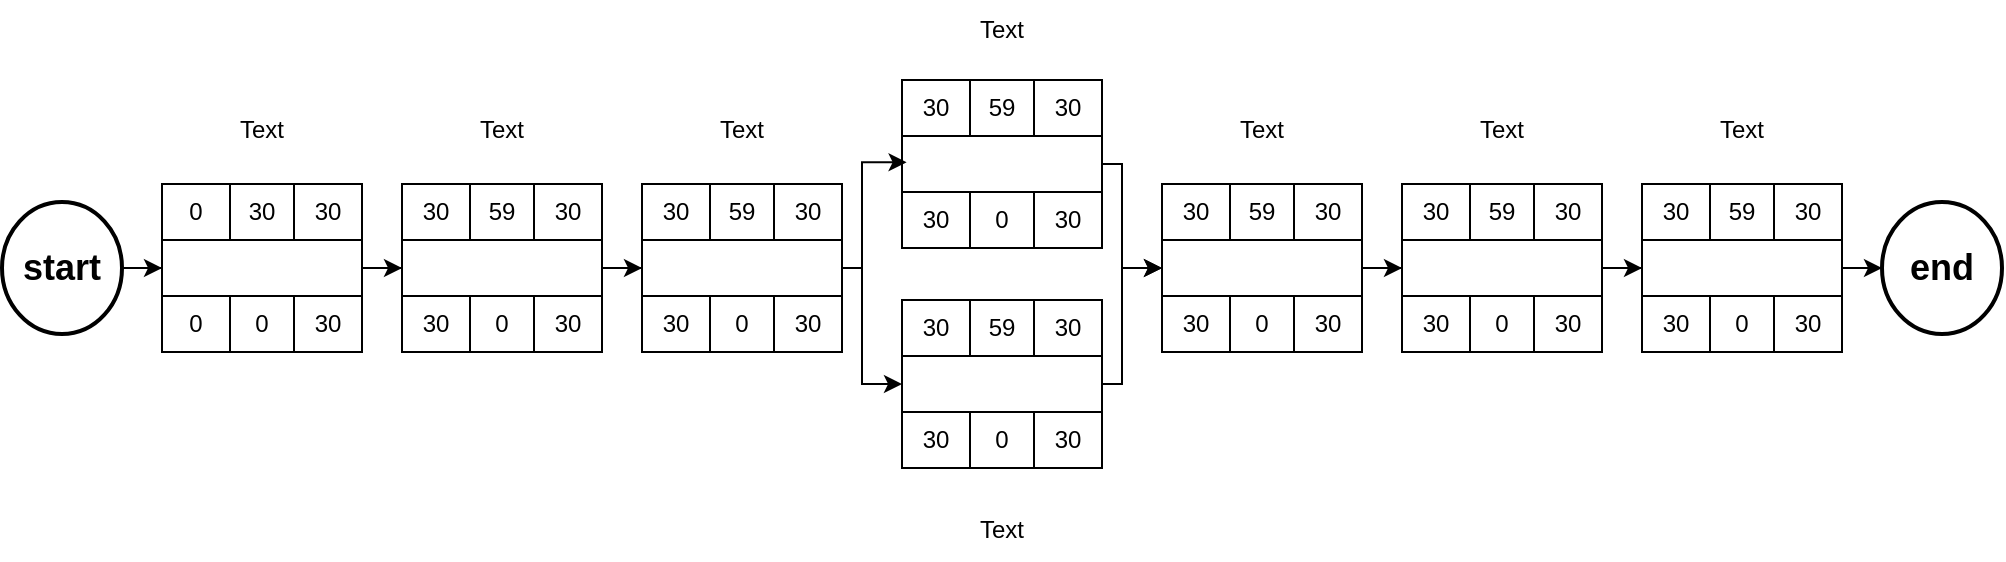 <mxfile version="22.1.16" type="device">
  <diagram name="Page-1" id="cAebXM3yVODnyZ0mliyC">
    <mxGraphModel dx="1036" dy="607" grid="1" gridSize="10" guides="1" tooltips="1" connect="1" arrows="1" fold="1" page="1" pageScale="1" pageWidth="1169" pageHeight="827" math="0" shadow="0">
      <root>
        <mxCell id="0" />
        <mxCell id="1" parent="0" />
        <mxCell id="jF_JIcA0f8UIupgreUS_-20" style="edgeStyle=orthogonalEdgeStyle;rounded=0;orthogonalLoop=1;jettySize=auto;html=1;entryX=0;entryY=0.5;entryDx=0;entryDy=0;" edge="1" parent="1" source="jF_JIcA0f8UIupgreUS_-6" target="jF_JIcA0f8UIupgreUS_-12">
          <mxGeometry relative="1" as="geometry" />
        </mxCell>
        <mxCell id="jF_JIcA0f8UIupgreUS_-6" value="&lt;h2&gt;start&lt;/h2&gt;" style="strokeWidth=2;html=1;shape=mxgraph.flowchart.start_2;whiteSpace=wrap;" vertex="1" parent="1">
          <mxGeometry x="40" y="381" width="60" height="66" as="geometry" />
        </mxCell>
        <mxCell id="jF_JIcA0f8UIupgreUS_-7" value="" style="shape=table;html=1;whiteSpace=wrap;startSize=0;container=1;collapsible=0;childLayout=tableLayout;columnLines=0;rowLines=0;fontSize=16;strokeColor=default;" vertex="1" parent="1">
          <mxGeometry x="120" y="372" width="100" height="84" as="geometry" />
        </mxCell>
        <mxCell id="jF_JIcA0f8UIupgreUS_-8" value="" style="shape=tableRow;horizontal=0;startSize=0;swimlaneHead=0;swimlaneBody=0;top=0;left=0;bottom=0;right=0;collapsible=0;dropTarget=0;fillColor=none;points=[[0,0.5],[1,0.5]];portConstraint=eastwest;fontSize=16;strokeColor=inherit;" vertex="1" parent="jF_JIcA0f8UIupgreUS_-7">
          <mxGeometry width="100" height="28" as="geometry" />
        </mxCell>
        <mxCell id="jF_JIcA0f8UIupgreUS_-9" value="0" style="shape=partialRectangle;html=1;whiteSpace=wrap;connectable=0;fillColor=none;top=1;left=1;bottom=1;right=1;overflow=hidden;fontSize=12;strokeColor=inherit;" vertex="1" parent="jF_JIcA0f8UIupgreUS_-8">
          <mxGeometry width="34" height="28" as="geometry">
            <mxRectangle width="34" height="28" as="alternateBounds" />
          </mxGeometry>
        </mxCell>
        <mxCell id="jF_JIcA0f8UIupgreUS_-10" value="30" style="shape=partialRectangle;html=1;whiteSpace=wrap;connectable=0;fillColor=none;top=1;left=1;bottom=1;right=1;overflow=hidden;fontSize=12;strokeColor=inherit;" vertex="1" parent="jF_JIcA0f8UIupgreUS_-8">
          <mxGeometry x="34" width="32" height="28" as="geometry">
            <mxRectangle width="32" height="28" as="alternateBounds" />
          </mxGeometry>
        </mxCell>
        <mxCell id="jF_JIcA0f8UIupgreUS_-11" value="30" style="shape=partialRectangle;html=1;whiteSpace=wrap;connectable=0;fillColor=none;top=1;left=1;bottom=1;right=1;overflow=hidden;fontSize=12;strokeColor=inherit;" vertex="1" parent="jF_JIcA0f8UIupgreUS_-8">
          <mxGeometry x="66" width="34" height="28" as="geometry">
            <mxRectangle width="34" height="28" as="alternateBounds" />
          </mxGeometry>
        </mxCell>
        <mxCell id="jF_JIcA0f8UIupgreUS_-12" value="" style="shape=tableRow;horizontal=0;startSize=0;swimlaneHead=0;swimlaneBody=0;top=0;left=0;bottom=0;right=0;collapsible=0;dropTarget=0;fillColor=none;points=[[0,0.5],[1,0.5]];portConstraint=eastwest;fontSize=16;strokeColor=inherit;" vertex="1" parent="jF_JIcA0f8UIupgreUS_-7">
          <mxGeometry y="28" width="100" height="28" as="geometry" />
        </mxCell>
        <mxCell id="jF_JIcA0f8UIupgreUS_-13" value="" style="shape=partialRectangle;html=1;whiteSpace=wrap;connectable=0;fillColor=none;top=1;left=0;bottom=1;right=0;overflow=hidden;fontSize=12;strokeColor=inherit;" vertex="1" parent="jF_JIcA0f8UIupgreUS_-12">
          <mxGeometry width="34" height="28" as="geometry">
            <mxRectangle width="34" height="28" as="alternateBounds" />
          </mxGeometry>
        </mxCell>
        <mxCell id="jF_JIcA0f8UIupgreUS_-14" value="" style="shape=partialRectangle;html=1;whiteSpace=wrap;connectable=0;fillColor=none;top=1;left=0;bottom=1;right=0;overflow=hidden;fontSize=12;strokeColor=inherit;" vertex="1" parent="jF_JIcA0f8UIupgreUS_-12">
          <mxGeometry x="34" width="32" height="28" as="geometry">
            <mxRectangle width="32" height="28" as="alternateBounds" />
          </mxGeometry>
        </mxCell>
        <mxCell id="jF_JIcA0f8UIupgreUS_-15" value="" style="shape=partialRectangle;html=1;whiteSpace=wrap;connectable=0;fillColor=none;top=1;left=0;bottom=1;right=0;overflow=hidden;fontSize=12;strokeColor=inherit;" vertex="1" parent="jF_JIcA0f8UIupgreUS_-12">
          <mxGeometry x="66" width="34" height="28" as="geometry">
            <mxRectangle width="34" height="28" as="alternateBounds" />
          </mxGeometry>
        </mxCell>
        <mxCell id="jF_JIcA0f8UIupgreUS_-16" value="" style="shape=tableRow;horizontal=0;startSize=0;swimlaneHead=0;swimlaneBody=0;top=0;left=0;bottom=0;right=0;collapsible=0;dropTarget=0;fillColor=none;points=[[0,0.5],[1,0.5]];portConstraint=eastwest;fontSize=16;strokeColor=inherit;" vertex="1" parent="jF_JIcA0f8UIupgreUS_-7">
          <mxGeometry y="56" width="100" height="28" as="geometry" />
        </mxCell>
        <mxCell id="jF_JIcA0f8UIupgreUS_-17" value="0" style="shape=partialRectangle;html=1;whiteSpace=wrap;connectable=0;fillColor=none;top=1;left=1;bottom=1;right=1;overflow=hidden;fontSize=12;strokeColor=inherit;" vertex="1" parent="jF_JIcA0f8UIupgreUS_-16">
          <mxGeometry width="34" height="28" as="geometry">
            <mxRectangle width="34" height="28" as="alternateBounds" />
          </mxGeometry>
        </mxCell>
        <mxCell id="jF_JIcA0f8UIupgreUS_-18" value="0" style="shape=partialRectangle;html=1;whiteSpace=wrap;connectable=0;fillColor=none;top=1;left=1;bottom=1;right=1;overflow=hidden;fontSize=12;strokeColor=inherit;" vertex="1" parent="jF_JIcA0f8UIupgreUS_-16">
          <mxGeometry x="34" width="32" height="28" as="geometry">
            <mxRectangle width="32" height="28" as="alternateBounds" />
          </mxGeometry>
        </mxCell>
        <mxCell id="jF_JIcA0f8UIupgreUS_-19" value="30" style="shape=partialRectangle;html=1;whiteSpace=wrap;connectable=0;fillColor=none;top=1;left=1;bottom=1;right=1;overflow=hidden;fontSize=12;strokeColor=inherit;" vertex="1" parent="jF_JIcA0f8UIupgreUS_-16">
          <mxGeometry x="66" width="34" height="28" as="geometry">
            <mxRectangle width="34" height="28" as="alternateBounds" />
          </mxGeometry>
        </mxCell>
        <mxCell id="jF_JIcA0f8UIupgreUS_-34" value="" style="shape=table;html=1;whiteSpace=wrap;startSize=0;container=1;collapsible=0;childLayout=tableLayout;columnLines=0;rowLines=0;fontSize=16;strokeColor=default;" vertex="1" parent="1">
          <mxGeometry x="240" y="372" width="100" height="84" as="geometry" />
        </mxCell>
        <mxCell id="jF_JIcA0f8UIupgreUS_-35" value="" style="shape=tableRow;horizontal=0;startSize=0;swimlaneHead=0;swimlaneBody=0;top=0;left=0;bottom=0;right=0;collapsible=0;dropTarget=0;fillColor=none;points=[[0,0.5],[1,0.5]];portConstraint=eastwest;fontSize=16;strokeColor=inherit;" vertex="1" parent="jF_JIcA0f8UIupgreUS_-34">
          <mxGeometry width="100" height="28" as="geometry" />
        </mxCell>
        <mxCell id="jF_JIcA0f8UIupgreUS_-36" value="30" style="shape=partialRectangle;html=1;whiteSpace=wrap;connectable=0;fillColor=none;top=1;left=1;bottom=1;right=1;overflow=hidden;fontSize=12;strokeColor=inherit;" vertex="1" parent="jF_JIcA0f8UIupgreUS_-35">
          <mxGeometry width="34" height="28" as="geometry">
            <mxRectangle width="34" height="28" as="alternateBounds" />
          </mxGeometry>
        </mxCell>
        <mxCell id="jF_JIcA0f8UIupgreUS_-37" value="59" style="shape=partialRectangle;html=1;whiteSpace=wrap;connectable=0;fillColor=none;top=1;left=1;bottom=1;right=1;overflow=hidden;fontSize=12;strokeColor=inherit;" vertex="1" parent="jF_JIcA0f8UIupgreUS_-35">
          <mxGeometry x="34" width="32" height="28" as="geometry">
            <mxRectangle width="32" height="28" as="alternateBounds" />
          </mxGeometry>
        </mxCell>
        <mxCell id="jF_JIcA0f8UIupgreUS_-38" value="30" style="shape=partialRectangle;html=1;whiteSpace=wrap;connectable=0;fillColor=none;top=1;left=1;bottom=1;right=1;overflow=hidden;fontSize=12;strokeColor=inherit;" vertex="1" parent="jF_JIcA0f8UIupgreUS_-35">
          <mxGeometry x="66" width="34" height="28" as="geometry">
            <mxRectangle width="34" height="28" as="alternateBounds" />
          </mxGeometry>
        </mxCell>
        <mxCell id="jF_JIcA0f8UIupgreUS_-39" value="" style="shape=tableRow;horizontal=0;startSize=0;swimlaneHead=0;swimlaneBody=0;top=0;left=0;bottom=0;right=0;collapsible=0;dropTarget=0;fillColor=none;points=[[0,0.5],[1,0.5]];portConstraint=eastwest;fontSize=16;strokeColor=inherit;" vertex="1" parent="jF_JIcA0f8UIupgreUS_-34">
          <mxGeometry y="28" width="100" height="28" as="geometry" />
        </mxCell>
        <mxCell id="jF_JIcA0f8UIupgreUS_-40" value="" style="shape=partialRectangle;html=1;whiteSpace=wrap;connectable=0;fillColor=none;top=1;left=0;bottom=1;right=0;overflow=hidden;fontSize=12;strokeColor=inherit;" vertex="1" parent="jF_JIcA0f8UIupgreUS_-39">
          <mxGeometry width="34" height="28" as="geometry">
            <mxRectangle width="34" height="28" as="alternateBounds" />
          </mxGeometry>
        </mxCell>
        <mxCell id="jF_JIcA0f8UIupgreUS_-41" value="" style="shape=partialRectangle;html=1;whiteSpace=wrap;connectable=0;fillColor=none;top=1;left=0;bottom=1;right=0;overflow=hidden;fontSize=12;strokeColor=inherit;" vertex="1" parent="jF_JIcA0f8UIupgreUS_-39">
          <mxGeometry x="34" width="32" height="28" as="geometry">
            <mxRectangle width="32" height="28" as="alternateBounds" />
          </mxGeometry>
        </mxCell>
        <mxCell id="jF_JIcA0f8UIupgreUS_-42" value="" style="shape=partialRectangle;html=1;whiteSpace=wrap;connectable=0;fillColor=none;top=1;left=0;bottom=1;right=0;overflow=hidden;fontSize=12;strokeColor=inherit;" vertex="1" parent="jF_JIcA0f8UIupgreUS_-39">
          <mxGeometry x="66" width="34" height="28" as="geometry">
            <mxRectangle width="34" height="28" as="alternateBounds" />
          </mxGeometry>
        </mxCell>
        <mxCell id="jF_JIcA0f8UIupgreUS_-43" value="" style="shape=tableRow;horizontal=0;startSize=0;swimlaneHead=0;swimlaneBody=0;top=0;left=0;bottom=0;right=0;collapsible=0;dropTarget=0;fillColor=none;points=[[0,0.5],[1,0.5]];portConstraint=eastwest;fontSize=16;strokeColor=inherit;" vertex="1" parent="jF_JIcA0f8UIupgreUS_-34">
          <mxGeometry y="56" width="100" height="28" as="geometry" />
        </mxCell>
        <mxCell id="jF_JIcA0f8UIupgreUS_-44" value="30" style="shape=partialRectangle;html=1;whiteSpace=wrap;connectable=0;fillColor=none;top=1;left=1;bottom=1;right=1;overflow=hidden;fontSize=12;strokeColor=inherit;" vertex="1" parent="jF_JIcA0f8UIupgreUS_-43">
          <mxGeometry width="34" height="28" as="geometry">
            <mxRectangle width="34" height="28" as="alternateBounds" />
          </mxGeometry>
        </mxCell>
        <mxCell id="jF_JIcA0f8UIupgreUS_-45" value="0" style="shape=partialRectangle;html=1;whiteSpace=wrap;connectable=0;fillColor=none;top=1;left=1;bottom=1;right=1;overflow=hidden;fontSize=12;strokeColor=inherit;" vertex="1" parent="jF_JIcA0f8UIupgreUS_-43">
          <mxGeometry x="34" width="32" height="28" as="geometry">
            <mxRectangle width="32" height="28" as="alternateBounds" />
          </mxGeometry>
        </mxCell>
        <mxCell id="jF_JIcA0f8UIupgreUS_-46" value="30" style="shape=partialRectangle;html=1;whiteSpace=wrap;connectable=0;fillColor=none;top=1;left=1;bottom=1;right=1;overflow=hidden;fontSize=12;strokeColor=inherit;" vertex="1" parent="jF_JIcA0f8UIupgreUS_-43">
          <mxGeometry x="66" width="34" height="28" as="geometry">
            <mxRectangle width="34" height="28" as="alternateBounds" />
          </mxGeometry>
        </mxCell>
        <mxCell id="jF_JIcA0f8UIupgreUS_-73" style="edgeStyle=orthogonalEdgeStyle;rounded=0;orthogonalLoop=1;jettySize=auto;html=1;" edge="1" parent="1" source="jF_JIcA0f8UIupgreUS_-12" target="jF_JIcA0f8UIupgreUS_-39">
          <mxGeometry relative="1" as="geometry" />
        </mxCell>
        <mxCell id="jF_JIcA0f8UIupgreUS_-126" value="" style="shape=table;html=1;whiteSpace=wrap;startSize=0;container=1;collapsible=0;childLayout=tableLayout;columnLines=0;rowLines=0;fontSize=16;strokeColor=default;" vertex="1" parent="1">
          <mxGeometry x="360" y="372" width="100" height="84" as="geometry" />
        </mxCell>
        <mxCell id="jF_JIcA0f8UIupgreUS_-127" value="" style="shape=tableRow;horizontal=0;startSize=0;swimlaneHead=0;swimlaneBody=0;top=0;left=0;bottom=0;right=0;collapsible=0;dropTarget=0;fillColor=none;points=[[0,0.5],[1,0.5]];portConstraint=eastwest;fontSize=16;strokeColor=inherit;" vertex="1" parent="jF_JIcA0f8UIupgreUS_-126">
          <mxGeometry width="100" height="28" as="geometry" />
        </mxCell>
        <mxCell id="jF_JIcA0f8UIupgreUS_-128" value="30" style="shape=partialRectangle;html=1;whiteSpace=wrap;connectable=0;fillColor=none;top=1;left=1;bottom=1;right=1;overflow=hidden;fontSize=12;strokeColor=inherit;" vertex="1" parent="jF_JIcA0f8UIupgreUS_-127">
          <mxGeometry width="34" height="28" as="geometry">
            <mxRectangle width="34" height="28" as="alternateBounds" />
          </mxGeometry>
        </mxCell>
        <mxCell id="jF_JIcA0f8UIupgreUS_-129" value="59" style="shape=partialRectangle;html=1;whiteSpace=wrap;connectable=0;fillColor=none;top=1;left=1;bottom=1;right=1;overflow=hidden;fontSize=12;strokeColor=inherit;" vertex="1" parent="jF_JIcA0f8UIupgreUS_-127">
          <mxGeometry x="34" width="32" height="28" as="geometry">
            <mxRectangle width="32" height="28" as="alternateBounds" />
          </mxGeometry>
        </mxCell>
        <mxCell id="jF_JIcA0f8UIupgreUS_-130" value="30" style="shape=partialRectangle;html=1;whiteSpace=wrap;connectable=0;fillColor=none;top=1;left=1;bottom=1;right=1;overflow=hidden;fontSize=12;strokeColor=inherit;" vertex="1" parent="jF_JIcA0f8UIupgreUS_-127">
          <mxGeometry x="66" width="34" height="28" as="geometry">
            <mxRectangle width="34" height="28" as="alternateBounds" />
          </mxGeometry>
        </mxCell>
        <mxCell id="jF_JIcA0f8UIupgreUS_-131" value="" style="shape=tableRow;horizontal=0;startSize=0;swimlaneHead=0;swimlaneBody=0;top=0;left=0;bottom=0;right=0;collapsible=0;dropTarget=0;fillColor=none;points=[[0,0.5],[1,0.5]];portConstraint=eastwest;fontSize=16;strokeColor=inherit;" vertex="1" parent="jF_JIcA0f8UIupgreUS_-126">
          <mxGeometry y="28" width="100" height="28" as="geometry" />
        </mxCell>
        <mxCell id="jF_JIcA0f8UIupgreUS_-132" value="" style="shape=partialRectangle;html=1;whiteSpace=wrap;connectable=0;fillColor=none;top=1;left=0;bottom=1;right=0;overflow=hidden;fontSize=12;strokeColor=inherit;" vertex="1" parent="jF_JIcA0f8UIupgreUS_-131">
          <mxGeometry width="34" height="28" as="geometry">
            <mxRectangle width="34" height="28" as="alternateBounds" />
          </mxGeometry>
        </mxCell>
        <mxCell id="jF_JIcA0f8UIupgreUS_-133" value="" style="shape=partialRectangle;html=1;whiteSpace=wrap;connectable=0;fillColor=none;top=1;left=0;bottom=1;right=0;overflow=hidden;fontSize=12;strokeColor=inherit;" vertex="1" parent="jF_JIcA0f8UIupgreUS_-131">
          <mxGeometry x="34" width="32" height="28" as="geometry">
            <mxRectangle width="32" height="28" as="alternateBounds" />
          </mxGeometry>
        </mxCell>
        <mxCell id="jF_JIcA0f8UIupgreUS_-134" value="" style="shape=partialRectangle;html=1;whiteSpace=wrap;connectable=0;fillColor=none;top=1;left=0;bottom=1;right=0;overflow=hidden;fontSize=12;strokeColor=inherit;" vertex="1" parent="jF_JIcA0f8UIupgreUS_-131">
          <mxGeometry x="66" width="34" height="28" as="geometry">
            <mxRectangle width="34" height="28" as="alternateBounds" />
          </mxGeometry>
        </mxCell>
        <mxCell id="jF_JIcA0f8UIupgreUS_-135" value="" style="shape=tableRow;horizontal=0;startSize=0;swimlaneHead=0;swimlaneBody=0;top=0;left=0;bottom=0;right=0;collapsible=0;dropTarget=0;fillColor=none;points=[[0,0.5],[1,0.5]];portConstraint=eastwest;fontSize=16;strokeColor=inherit;" vertex="1" parent="jF_JIcA0f8UIupgreUS_-126">
          <mxGeometry y="56" width="100" height="28" as="geometry" />
        </mxCell>
        <mxCell id="jF_JIcA0f8UIupgreUS_-136" value="30" style="shape=partialRectangle;html=1;whiteSpace=wrap;connectable=0;fillColor=none;top=1;left=1;bottom=1;right=1;overflow=hidden;fontSize=12;strokeColor=inherit;" vertex="1" parent="jF_JIcA0f8UIupgreUS_-135">
          <mxGeometry width="34" height="28" as="geometry">
            <mxRectangle width="34" height="28" as="alternateBounds" />
          </mxGeometry>
        </mxCell>
        <mxCell id="jF_JIcA0f8UIupgreUS_-137" value="0" style="shape=partialRectangle;html=1;whiteSpace=wrap;connectable=0;fillColor=none;top=1;left=1;bottom=1;right=1;overflow=hidden;fontSize=12;strokeColor=inherit;" vertex="1" parent="jF_JIcA0f8UIupgreUS_-135">
          <mxGeometry x="34" width="32" height="28" as="geometry">
            <mxRectangle width="32" height="28" as="alternateBounds" />
          </mxGeometry>
        </mxCell>
        <mxCell id="jF_JIcA0f8UIupgreUS_-138" value="30" style="shape=partialRectangle;html=1;whiteSpace=wrap;connectable=0;fillColor=none;top=1;left=1;bottom=1;right=1;overflow=hidden;fontSize=12;strokeColor=inherit;" vertex="1" parent="jF_JIcA0f8UIupgreUS_-135">
          <mxGeometry x="66" width="34" height="28" as="geometry">
            <mxRectangle width="34" height="28" as="alternateBounds" />
          </mxGeometry>
        </mxCell>
        <mxCell id="jF_JIcA0f8UIupgreUS_-139" value="" style="shape=table;html=1;whiteSpace=wrap;startSize=0;container=1;collapsible=0;childLayout=tableLayout;columnLines=0;rowLines=0;fontSize=16;strokeColor=default;" vertex="1" parent="1">
          <mxGeometry x="490" y="320" width="100" height="84" as="geometry" />
        </mxCell>
        <mxCell id="jF_JIcA0f8UIupgreUS_-140" value="" style="shape=tableRow;horizontal=0;startSize=0;swimlaneHead=0;swimlaneBody=0;top=0;left=0;bottom=0;right=0;collapsible=0;dropTarget=0;fillColor=none;points=[[0,0.5],[1,0.5]];portConstraint=eastwest;fontSize=16;strokeColor=inherit;" vertex="1" parent="jF_JIcA0f8UIupgreUS_-139">
          <mxGeometry width="100" height="28" as="geometry" />
        </mxCell>
        <mxCell id="jF_JIcA0f8UIupgreUS_-141" value="30" style="shape=partialRectangle;html=1;whiteSpace=wrap;connectable=0;fillColor=none;top=1;left=1;bottom=1;right=1;overflow=hidden;fontSize=12;strokeColor=inherit;" vertex="1" parent="jF_JIcA0f8UIupgreUS_-140">
          <mxGeometry width="34" height="28" as="geometry">
            <mxRectangle width="34" height="28" as="alternateBounds" />
          </mxGeometry>
        </mxCell>
        <mxCell id="jF_JIcA0f8UIupgreUS_-142" value="59" style="shape=partialRectangle;html=1;whiteSpace=wrap;connectable=0;fillColor=none;top=1;left=1;bottom=1;right=1;overflow=hidden;fontSize=12;strokeColor=inherit;" vertex="1" parent="jF_JIcA0f8UIupgreUS_-140">
          <mxGeometry x="34" width="32" height="28" as="geometry">
            <mxRectangle width="32" height="28" as="alternateBounds" />
          </mxGeometry>
        </mxCell>
        <mxCell id="jF_JIcA0f8UIupgreUS_-143" value="30" style="shape=partialRectangle;html=1;whiteSpace=wrap;connectable=0;fillColor=none;top=1;left=1;bottom=1;right=1;overflow=hidden;fontSize=12;strokeColor=inherit;" vertex="1" parent="jF_JIcA0f8UIupgreUS_-140">
          <mxGeometry x="66" width="34" height="28" as="geometry">
            <mxRectangle width="34" height="28" as="alternateBounds" />
          </mxGeometry>
        </mxCell>
        <mxCell id="jF_JIcA0f8UIupgreUS_-144" value="" style="shape=tableRow;horizontal=0;startSize=0;swimlaneHead=0;swimlaneBody=0;top=0;left=0;bottom=0;right=0;collapsible=0;dropTarget=0;fillColor=none;points=[[0,0.5],[1,0.5]];portConstraint=eastwest;fontSize=16;strokeColor=inherit;" vertex="1" parent="jF_JIcA0f8UIupgreUS_-139">
          <mxGeometry y="28" width="100" height="28" as="geometry" />
        </mxCell>
        <mxCell id="jF_JIcA0f8UIupgreUS_-145" value="" style="shape=partialRectangle;html=1;whiteSpace=wrap;connectable=0;fillColor=none;top=1;left=0;bottom=1;right=0;overflow=hidden;fontSize=12;strokeColor=inherit;" vertex="1" parent="jF_JIcA0f8UIupgreUS_-144">
          <mxGeometry width="34" height="28" as="geometry">
            <mxRectangle width="34" height="28" as="alternateBounds" />
          </mxGeometry>
        </mxCell>
        <mxCell id="jF_JIcA0f8UIupgreUS_-146" value="" style="shape=partialRectangle;html=1;whiteSpace=wrap;connectable=0;fillColor=none;top=1;left=0;bottom=1;right=0;overflow=hidden;fontSize=12;strokeColor=inherit;" vertex="1" parent="jF_JIcA0f8UIupgreUS_-144">
          <mxGeometry x="34" width="32" height="28" as="geometry">
            <mxRectangle width="32" height="28" as="alternateBounds" />
          </mxGeometry>
        </mxCell>
        <mxCell id="jF_JIcA0f8UIupgreUS_-147" value="" style="shape=partialRectangle;html=1;whiteSpace=wrap;connectable=0;fillColor=none;top=1;left=0;bottom=1;right=0;overflow=hidden;fontSize=12;strokeColor=inherit;" vertex="1" parent="jF_JIcA0f8UIupgreUS_-144">
          <mxGeometry x="66" width="34" height="28" as="geometry">
            <mxRectangle width="34" height="28" as="alternateBounds" />
          </mxGeometry>
        </mxCell>
        <mxCell id="jF_JIcA0f8UIupgreUS_-148" value="" style="shape=tableRow;horizontal=0;startSize=0;swimlaneHead=0;swimlaneBody=0;top=0;left=0;bottom=0;right=0;collapsible=0;dropTarget=0;fillColor=none;points=[[0,0.5],[1,0.5]];portConstraint=eastwest;fontSize=16;strokeColor=inherit;" vertex="1" parent="jF_JIcA0f8UIupgreUS_-139">
          <mxGeometry y="56" width="100" height="28" as="geometry" />
        </mxCell>
        <mxCell id="jF_JIcA0f8UIupgreUS_-149" value="30" style="shape=partialRectangle;html=1;whiteSpace=wrap;connectable=0;fillColor=none;top=1;left=1;bottom=1;right=1;overflow=hidden;fontSize=12;strokeColor=inherit;" vertex="1" parent="jF_JIcA0f8UIupgreUS_-148">
          <mxGeometry width="34" height="28" as="geometry">
            <mxRectangle width="34" height="28" as="alternateBounds" />
          </mxGeometry>
        </mxCell>
        <mxCell id="jF_JIcA0f8UIupgreUS_-150" value="0" style="shape=partialRectangle;html=1;whiteSpace=wrap;connectable=0;fillColor=none;top=1;left=1;bottom=1;right=1;overflow=hidden;fontSize=12;strokeColor=inherit;" vertex="1" parent="jF_JIcA0f8UIupgreUS_-148">
          <mxGeometry x="34" width="32" height="28" as="geometry">
            <mxRectangle width="32" height="28" as="alternateBounds" />
          </mxGeometry>
        </mxCell>
        <mxCell id="jF_JIcA0f8UIupgreUS_-151" value="30" style="shape=partialRectangle;html=1;whiteSpace=wrap;connectable=0;fillColor=none;top=1;left=1;bottom=1;right=1;overflow=hidden;fontSize=12;strokeColor=inherit;" vertex="1" parent="jF_JIcA0f8UIupgreUS_-148">
          <mxGeometry x="66" width="34" height="28" as="geometry">
            <mxRectangle width="34" height="28" as="alternateBounds" />
          </mxGeometry>
        </mxCell>
        <mxCell id="jF_JIcA0f8UIupgreUS_-152" value="" style="shape=table;html=1;whiteSpace=wrap;startSize=0;container=1;collapsible=0;childLayout=tableLayout;columnLines=0;rowLines=0;fontSize=16;strokeColor=default;" vertex="1" parent="1">
          <mxGeometry x="490" y="430" width="100" height="84" as="geometry" />
        </mxCell>
        <mxCell id="jF_JIcA0f8UIupgreUS_-153" value="" style="shape=tableRow;horizontal=0;startSize=0;swimlaneHead=0;swimlaneBody=0;top=0;left=0;bottom=0;right=0;collapsible=0;dropTarget=0;fillColor=none;points=[[0,0.5],[1,0.5]];portConstraint=eastwest;fontSize=16;strokeColor=inherit;" vertex="1" parent="jF_JIcA0f8UIupgreUS_-152">
          <mxGeometry width="100" height="28" as="geometry" />
        </mxCell>
        <mxCell id="jF_JIcA0f8UIupgreUS_-154" value="30" style="shape=partialRectangle;html=1;whiteSpace=wrap;connectable=0;fillColor=none;top=1;left=1;bottom=1;right=1;overflow=hidden;fontSize=12;strokeColor=inherit;" vertex="1" parent="jF_JIcA0f8UIupgreUS_-153">
          <mxGeometry width="34" height="28" as="geometry">
            <mxRectangle width="34" height="28" as="alternateBounds" />
          </mxGeometry>
        </mxCell>
        <mxCell id="jF_JIcA0f8UIupgreUS_-155" value="59" style="shape=partialRectangle;html=1;whiteSpace=wrap;connectable=0;fillColor=none;top=1;left=1;bottom=1;right=1;overflow=hidden;fontSize=12;strokeColor=inherit;" vertex="1" parent="jF_JIcA0f8UIupgreUS_-153">
          <mxGeometry x="34" width="32" height="28" as="geometry">
            <mxRectangle width="32" height="28" as="alternateBounds" />
          </mxGeometry>
        </mxCell>
        <mxCell id="jF_JIcA0f8UIupgreUS_-156" value="30" style="shape=partialRectangle;html=1;whiteSpace=wrap;connectable=0;fillColor=none;top=1;left=1;bottom=1;right=1;overflow=hidden;fontSize=12;strokeColor=inherit;" vertex="1" parent="jF_JIcA0f8UIupgreUS_-153">
          <mxGeometry x="66" width="34" height="28" as="geometry">
            <mxRectangle width="34" height="28" as="alternateBounds" />
          </mxGeometry>
        </mxCell>
        <mxCell id="jF_JIcA0f8UIupgreUS_-157" value="" style="shape=tableRow;horizontal=0;startSize=0;swimlaneHead=0;swimlaneBody=0;top=0;left=0;bottom=0;right=0;collapsible=0;dropTarget=0;fillColor=none;points=[[0,0.5],[1,0.5]];portConstraint=eastwest;fontSize=16;strokeColor=inherit;" vertex="1" parent="jF_JIcA0f8UIupgreUS_-152">
          <mxGeometry y="28" width="100" height="28" as="geometry" />
        </mxCell>
        <mxCell id="jF_JIcA0f8UIupgreUS_-158" value="" style="shape=partialRectangle;html=1;whiteSpace=wrap;connectable=0;fillColor=none;top=1;left=0;bottom=1;right=0;overflow=hidden;fontSize=12;strokeColor=inherit;" vertex="1" parent="jF_JIcA0f8UIupgreUS_-157">
          <mxGeometry width="34" height="28" as="geometry">
            <mxRectangle width="34" height="28" as="alternateBounds" />
          </mxGeometry>
        </mxCell>
        <mxCell id="jF_JIcA0f8UIupgreUS_-159" value="" style="shape=partialRectangle;html=1;whiteSpace=wrap;connectable=0;fillColor=none;top=1;left=0;bottom=1;right=0;overflow=hidden;fontSize=12;strokeColor=inherit;" vertex="1" parent="jF_JIcA0f8UIupgreUS_-157">
          <mxGeometry x="34" width="32" height="28" as="geometry">
            <mxRectangle width="32" height="28" as="alternateBounds" />
          </mxGeometry>
        </mxCell>
        <mxCell id="jF_JIcA0f8UIupgreUS_-160" value="" style="shape=partialRectangle;html=1;whiteSpace=wrap;connectable=0;fillColor=none;top=1;left=0;bottom=1;right=0;overflow=hidden;fontSize=12;strokeColor=inherit;" vertex="1" parent="jF_JIcA0f8UIupgreUS_-157">
          <mxGeometry x="66" width="34" height="28" as="geometry">
            <mxRectangle width="34" height="28" as="alternateBounds" />
          </mxGeometry>
        </mxCell>
        <mxCell id="jF_JIcA0f8UIupgreUS_-161" value="" style="shape=tableRow;horizontal=0;startSize=0;swimlaneHead=0;swimlaneBody=0;top=0;left=0;bottom=0;right=0;collapsible=0;dropTarget=0;fillColor=none;points=[[0,0.5],[1,0.5]];portConstraint=eastwest;fontSize=16;strokeColor=inherit;" vertex="1" parent="jF_JIcA0f8UIupgreUS_-152">
          <mxGeometry y="56" width="100" height="28" as="geometry" />
        </mxCell>
        <mxCell id="jF_JIcA0f8UIupgreUS_-162" value="30" style="shape=partialRectangle;html=1;whiteSpace=wrap;connectable=0;fillColor=none;top=1;left=1;bottom=1;right=1;overflow=hidden;fontSize=12;strokeColor=inherit;" vertex="1" parent="jF_JIcA0f8UIupgreUS_-161">
          <mxGeometry width="34" height="28" as="geometry">
            <mxRectangle width="34" height="28" as="alternateBounds" />
          </mxGeometry>
        </mxCell>
        <mxCell id="jF_JIcA0f8UIupgreUS_-163" value="0" style="shape=partialRectangle;html=1;whiteSpace=wrap;connectable=0;fillColor=none;top=1;left=1;bottom=1;right=1;overflow=hidden;fontSize=12;strokeColor=inherit;" vertex="1" parent="jF_JIcA0f8UIupgreUS_-161">
          <mxGeometry x="34" width="32" height="28" as="geometry">
            <mxRectangle width="32" height="28" as="alternateBounds" />
          </mxGeometry>
        </mxCell>
        <mxCell id="jF_JIcA0f8UIupgreUS_-164" value="30" style="shape=partialRectangle;html=1;whiteSpace=wrap;connectable=0;fillColor=none;top=1;left=1;bottom=1;right=1;overflow=hidden;fontSize=12;strokeColor=inherit;" vertex="1" parent="jF_JIcA0f8UIupgreUS_-161">
          <mxGeometry x="66" width="34" height="28" as="geometry">
            <mxRectangle width="34" height="28" as="alternateBounds" />
          </mxGeometry>
        </mxCell>
        <mxCell id="jF_JIcA0f8UIupgreUS_-165" value="" style="shape=table;html=1;whiteSpace=wrap;startSize=0;container=1;collapsible=0;childLayout=tableLayout;columnLines=0;rowLines=0;fontSize=16;strokeColor=default;" vertex="1" parent="1">
          <mxGeometry x="620" y="372" width="100" height="84" as="geometry" />
        </mxCell>
        <mxCell id="jF_JIcA0f8UIupgreUS_-166" value="" style="shape=tableRow;horizontal=0;startSize=0;swimlaneHead=0;swimlaneBody=0;top=0;left=0;bottom=0;right=0;collapsible=0;dropTarget=0;fillColor=none;points=[[0,0.5],[1,0.5]];portConstraint=eastwest;fontSize=16;strokeColor=inherit;" vertex="1" parent="jF_JIcA0f8UIupgreUS_-165">
          <mxGeometry width="100" height="28" as="geometry" />
        </mxCell>
        <mxCell id="jF_JIcA0f8UIupgreUS_-167" value="30" style="shape=partialRectangle;html=1;whiteSpace=wrap;connectable=0;fillColor=none;top=1;left=1;bottom=1;right=1;overflow=hidden;fontSize=12;strokeColor=inherit;" vertex="1" parent="jF_JIcA0f8UIupgreUS_-166">
          <mxGeometry width="34" height="28" as="geometry">
            <mxRectangle width="34" height="28" as="alternateBounds" />
          </mxGeometry>
        </mxCell>
        <mxCell id="jF_JIcA0f8UIupgreUS_-168" value="59" style="shape=partialRectangle;html=1;whiteSpace=wrap;connectable=0;fillColor=none;top=1;left=1;bottom=1;right=1;overflow=hidden;fontSize=12;strokeColor=inherit;" vertex="1" parent="jF_JIcA0f8UIupgreUS_-166">
          <mxGeometry x="34" width="32" height="28" as="geometry">
            <mxRectangle width="32" height="28" as="alternateBounds" />
          </mxGeometry>
        </mxCell>
        <mxCell id="jF_JIcA0f8UIupgreUS_-169" value="30" style="shape=partialRectangle;html=1;whiteSpace=wrap;connectable=0;fillColor=none;top=1;left=1;bottom=1;right=1;overflow=hidden;fontSize=12;strokeColor=inherit;" vertex="1" parent="jF_JIcA0f8UIupgreUS_-166">
          <mxGeometry x="66" width="34" height="28" as="geometry">
            <mxRectangle width="34" height="28" as="alternateBounds" />
          </mxGeometry>
        </mxCell>
        <mxCell id="jF_JIcA0f8UIupgreUS_-170" value="" style="shape=tableRow;horizontal=0;startSize=0;swimlaneHead=0;swimlaneBody=0;top=0;left=0;bottom=0;right=0;collapsible=0;dropTarget=0;fillColor=none;points=[[0,0.5],[1,0.5]];portConstraint=eastwest;fontSize=16;strokeColor=inherit;" vertex="1" parent="jF_JIcA0f8UIupgreUS_-165">
          <mxGeometry y="28" width="100" height="28" as="geometry" />
        </mxCell>
        <mxCell id="jF_JIcA0f8UIupgreUS_-171" value="" style="shape=partialRectangle;html=1;whiteSpace=wrap;connectable=0;fillColor=none;top=1;left=0;bottom=1;right=0;overflow=hidden;fontSize=12;strokeColor=inherit;" vertex="1" parent="jF_JIcA0f8UIupgreUS_-170">
          <mxGeometry width="34" height="28" as="geometry">
            <mxRectangle width="34" height="28" as="alternateBounds" />
          </mxGeometry>
        </mxCell>
        <mxCell id="jF_JIcA0f8UIupgreUS_-172" value="" style="shape=partialRectangle;html=1;whiteSpace=wrap;connectable=0;fillColor=none;top=1;left=0;bottom=1;right=0;overflow=hidden;fontSize=12;strokeColor=inherit;" vertex="1" parent="jF_JIcA0f8UIupgreUS_-170">
          <mxGeometry x="34" width="32" height="28" as="geometry">
            <mxRectangle width="32" height="28" as="alternateBounds" />
          </mxGeometry>
        </mxCell>
        <mxCell id="jF_JIcA0f8UIupgreUS_-173" value="" style="shape=partialRectangle;html=1;whiteSpace=wrap;connectable=0;fillColor=none;top=1;left=0;bottom=1;right=0;overflow=hidden;fontSize=12;strokeColor=inherit;" vertex="1" parent="jF_JIcA0f8UIupgreUS_-170">
          <mxGeometry x="66" width="34" height="28" as="geometry">
            <mxRectangle width="34" height="28" as="alternateBounds" />
          </mxGeometry>
        </mxCell>
        <mxCell id="jF_JIcA0f8UIupgreUS_-174" value="" style="shape=tableRow;horizontal=0;startSize=0;swimlaneHead=0;swimlaneBody=0;top=0;left=0;bottom=0;right=0;collapsible=0;dropTarget=0;fillColor=none;points=[[0,0.5],[1,0.5]];portConstraint=eastwest;fontSize=16;strokeColor=inherit;" vertex="1" parent="jF_JIcA0f8UIupgreUS_-165">
          <mxGeometry y="56" width="100" height="28" as="geometry" />
        </mxCell>
        <mxCell id="jF_JIcA0f8UIupgreUS_-175" value="30" style="shape=partialRectangle;html=1;whiteSpace=wrap;connectable=0;fillColor=none;top=1;left=1;bottom=1;right=1;overflow=hidden;fontSize=12;strokeColor=inherit;" vertex="1" parent="jF_JIcA0f8UIupgreUS_-174">
          <mxGeometry width="34" height="28" as="geometry">
            <mxRectangle width="34" height="28" as="alternateBounds" />
          </mxGeometry>
        </mxCell>
        <mxCell id="jF_JIcA0f8UIupgreUS_-176" value="0" style="shape=partialRectangle;html=1;whiteSpace=wrap;connectable=0;fillColor=none;top=1;left=1;bottom=1;right=1;overflow=hidden;fontSize=12;strokeColor=inherit;" vertex="1" parent="jF_JIcA0f8UIupgreUS_-174">
          <mxGeometry x="34" width="32" height="28" as="geometry">
            <mxRectangle width="32" height="28" as="alternateBounds" />
          </mxGeometry>
        </mxCell>
        <mxCell id="jF_JIcA0f8UIupgreUS_-177" value="30" style="shape=partialRectangle;html=1;whiteSpace=wrap;connectable=0;fillColor=none;top=1;left=1;bottom=1;right=1;overflow=hidden;fontSize=12;strokeColor=inherit;" vertex="1" parent="jF_JIcA0f8UIupgreUS_-174">
          <mxGeometry x="66" width="34" height="28" as="geometry">
            <mxRectangle width="34" height="28" as="alternateBounds" />
          </mxGeometry>
        </mxCell>
        <mxCell id="jF_JIcA0f8UIupgreUS_-178" value="" style="shape=table;html=1;whiteSpace=wrap;startSize=0;container=1;collapsible=0;childLayout=tableLayout;columnLines=0;rowLines=0;fontSize=16;strokeColor=default;" vertex="1" parent="1">
          <mxGeometry x="740" y="372" width="100" height="84" as="geometry" />
        </mxCell>
        <mxCell id="jF_JIcA0f8UIupgreUS_-179" value="" style="shape=tableRow;horizontal=0;startSize=0;swimlaneHead=0;swimlaneBody=0;top=0;left=0;bottom=0;right=0;collapsible=0;dropTarget=0;fillColor=none;points=[[0,0.5],[1,0.5]];portConstraint=eastwest;fontSize=16;strokeColor=inherit;" vertex="1" parent="jF_JIcA0f8UIupgreUS_-178">
          <mxGeometry width="100" height="28" as="geometry" />
        </mxCell>
        <mxCell id="jF_JIcA0f8UIupgreUS_-180" value="30" style="shape=partialRectangle;html=1;whiteSpace=wrap;connectable=0;fillColor=none;top=1;left=1;bottom=1;right=1;overflow=hidden;fontSize=12;strokeColor=inherit;" vertex="1" parent="jF_JIcA0f8UIupgreUS_-179">
          <mxGeometry width="34" height="28" as="geometry">
            <mxRectangle width="34" height="28" as="alternateBounds" />
          </mxGeometry>
        </mxCell>
        <mxCell id="jF_JIcA0f8UIupgreUS_-181" value="59" style="shape=partialRectangle;html=1;whiteSpace=wrap;connectable=0;fillColor=none;top=1;left=1;bottom=1;right=1;overflow=hidden;fontSize=12;strokeColor=inherit;" vertex="1" parent="jF_JIcA0f8UIupgreUS_-179">
          <mxGeometry x="34" width="32" height="28" as="geometry">
            <mxRectangle width="32" height="28" as="alternateBounds" />
          </mxGeometry>
        </mxCell>
        <mxCell id="jF_JIcA0f8UIupgreUS_-182" value="30" style="shape=partialRectangle;html=1;whiteSpace=wrap;connectable=0;fillColor=none;top=1;left=1;bottom=1;right=1;overflow=hidden;fontSize=12;strokeColor=inherit;" vertex="1" parent="jF_JIcA0f8UIupgreUS_-179">
          <mxGeometry x="66" width="34" height="28" as="geometry">
            <mxRectangle width="34" height="28" as="alternateBounds" />
          </mxGeometry>
        </mxCell>
        <mxCell id="jF_JIcA0f8UIupgreUS_-183" value="" style="shape=tableRow;horizontal=0;startSize=0;swimlaneHead=0;swimlaneBody=0;top=0;left=0;bottom=0;right=0;collapsible=0;dropTarget=0;fillColor=none;points=[[0,0.5],[1,0.5]];portConstraint=eastwest;fontSize=16;strokeColor=inherit;" vertex="1" parent="jF_JIcA0f8UIupgreUS_-178">
          <mxGeometry y="28" width="100" height="28" as="geometry" />
        </mxCell>
        <mxCell id="jF_JIcA0f8UIupgreUS_-184" value="" style="shape=partialRectangle;html=1;whiteSpace=wrap;connectable=0;fillColor=none;top=1;left=0;bottom=1;right=0;overflow=hidden;fontSize=12;strokeColor=inherit;" vertex="1" parent="jF_JIcA0f8UIupgreUS_-183">
          <mxGeometry width="34" height="28" as="geometry">
            <mxRectangle width="34" height="28" as="alternateBounds" />
          </mxGeometry>
        </mxCell>
        <mxCell id="jF_JIcA0f8UIupgreUS_-185" value="" style="shape=partialRectangle;html=1;whiteSpace=wrap;connectable=0;fillColor=none;top=1;left=0;bottom=1;right=0;overflow=hidden;fontSize=12;strokeColor=inherit;" vertex="1" parent="jF_JIcA0f8UIupgreUS_-183">
          <mxGeometry x="34" width="32" height="28" as="geometry">
            <mxRectangle width="32" height="28" as="alternateBounds" />
          </mxGeometry>
        </mxCell>
        <mxCell id="jF_JIcA0f8UIupgreUS_-186" value="" style="shape=partialRectangle;html=1;whiteSpace=wrap;connectable=0;fillColor=none;top=1;left=0;bottom=1;right=0;overflow=hidden;fontSize=12;strokeColor=inherit;" vertex="1" parent="jF_JIcA0f8UIupgreUS_-183">
          <mxGeometry x="66" width="34" height="28" as="geometry">
            <mxRectangle width="34" height="28" as="alternateBounds" />
          </mxGeometry>
        </mxCell>
        <mxCell id="jF_JIcA0f8UIupgreUS_-187" value="" style="shape=tableRow;horizontal=0;startSize=0;swimlaneHead=0;swimlaneBody=0;top=0;left=0;bottom=0;right=0;collapsible=0;dropTarget=0;fillColor=none;points=[[0,0.5],[1,0.5]];portConstraint=eastwest;fontSize=16;strokeColor=inherit;" vertex="1" parent="jF_JIcA0f8UIupgreUS_-178">
          <mxGeometry y="56" width="100" height="28" as="geometry" />
        </mxCell>
        <mxCell id="jF_JIcA0f8UIupgreUS_-188" value="30" style="shape=partialRectangle;html=1;whiteSpace=wrap;connectable=0;fillColor=none;top=1;left=1;bottom=1;right=1;overflow=hidden;fontSize=12;strokeColor=inherit;" vertex="1" parent="jF_JIcA0f8UIupgreUS_-187">
          <mxGeometry width="34" height="28" as="geometry">
            <mxRectangle width="34" height="28" as="alternateBounds" />
          </mxGeometry>
        </mxCell>
        <mxCell id="jF_JIcA0f8UIupgreUS_-189" value="0" style="shape=partialRectangle;html=1;whiteSpace=wrap;connectable=0;fillColor=none;top=1;left=1;bottom=1;right=1;overflow=hidden;fontSize=12;strokeColor=inherit;" vertex="1" parent="jF_JIcA0f8UIupgreUS_-187">
          <mxGeometry x="34" width="32" height="28" as="geometry">
            <mxRectangle width="32" height="28" as="alternateBounds" />
          </mxGeometry>
        </mxCell>
        <mxCell id="jF_JIcA0f8UIupgreUS_-190" value="30" style="shape=partialRectangle;html=1;whiteSpace=wrap;connectable=0;fillColor=none;top=1;left=1;bottom=1;right=1;overflow=hidden;fontSize=12;strokeColor=inherit;" vertex="1" parent="jF_JIcA0f8UIupgreUS_-187">
          <mxGeometry x="66" width="34" height="28" as="geometry">
            <mxRectangle width="34" height="28" as="alternateBounds" />
          </mxGeometry>
        </mxCell>
        <mxCell id="jF_JIcA0f8UIupgreUS_-191" value="" style="shape=table;html=1;whiteSpace=wrap;startSize=0;container=1;collapsible=0;childLayout=tableLayout;columnLines=0;rowLines=0;fontSize=16;strokeColor=default;" vertex="1" parent="1">
          <mxGeometry x="860" y="372" width="100" height="84" as="geometry" />
        </mxCell>
        <mxCell id="jF_JIcA0f8UIupgreUS_-192" value="" style="shape=tableRow;horizontal=0;startSize=0;swimlaneHead=0;swimlaneBody=0;top=0;left=0;bottom=0;right=0;collapsible=0;dropTarget=0;fillColor=none;points=[[0,0.5],[1,0.5]];portConstraint=eastwest;fontSize=16;strokeColor=inherit;" vertex="1" parent="jF_JIcA0f8UIupgreUS_-191">
          <mxGeometry width="100" height="28" as="geometry" />
        </mxCell>
        <mxCell id="jF_JIcA0f8UIupgreUS_-193" value="30" style="shape=partialRectangle;html=1;whiteSpace=wrap;connectable=0;fillColor=none;top=1;left=1;bottom=1;right=1;overflow=hidden;fontSize=12;strokeColor=inherit;" vertex="1" parent="jF_JIcA0f8UIupgreUS_-192">
          <mxGeometry width="34" height="28" as="geometry">
            <mxRectangle width="34" height="28" as="alternateBounds" />
          </mxGeometry>
        </mxCell>
        <mxCell id="jF_JIcA0f8UIupgreUS_-194" value="59" style="shape=partialRectangle;html=1;whiteSpace=wrap;connectable=0;fillColor=none;top=1;left=1;bottom=1;right=1;overflow=hidden;fontSize=12;strokeColor=inherit;" vertex="1" parent="jF_JIcA0f8UIupgreUS_-192">
          <mxGeometry x="34" width="32" height="28" as="geometry">
            <mxRectangle width="32" height="28" as="alternateBounds" />
          </mxGeometry>
        </mxCell>
        <mxCell id="jF_JIcA0f8UIupgreUS_-195" value="30" style="shape=partialRectangle;html=1;whiteSpace=wrap;connectable=0;fillColor=none;top=1;left=1;bottom=1;right=1;overflow=hidden;fontSize=12;strokeColor=inherit;" vertex="1" parent="jF_JIcA0f8UIupgreUS_-192">
          <mxGeometry x="66" width="34" height="28" as="geometry">
            <mxRectangle width="34" height="28" as="alternateBounds" />
          </mxGeometry>
        </mxCell>
        <mxCell id="jF_JIcA0f8UIupgreUS_-196" value="" style="shape=tableRow;horizontal=0;startSize=0;swimlaneHead=0;swimlaneBody=0;top=0;left=0;bottom=0;right=0;collapsible=0;dropTarget=0;fillColor=none;points=[[0,0.5],[1,0.5]];portConstraint=eastwest;fontSize=16;strokeColor=inherit;" vertex="1" parent="jF_JIcA0f8UIupgreUS_-191">
          <mxGeometry y="28" width="100" height="28" as="geometry" />
        </mxCell>
        <mxCell id="jF_JIcA0f8UIupgreUS_-197" value="" style="shape=partialRectangle;html=1;whiteSpace=wrap;connectable=0;fillColor=none;top=1;left=0;bottom=1;right=0;overflow=hidden;fontSize=12;strokeColor=inherit;" vertex="1" parent="jF_JIcA0f8UIupgreUS_-196">
          <mxGeometry width="34" height="28" as="geometry">
            <mxRectangle width="34" height="28" as="alternateBounds" />
          </mxGeometry>
        </mxCell>
        <mxCell id="jF_JIcA0f8UIupgreUS_-198" value="" style="shape=partialRectangle;html=1;whiteSpace=wrap;connectable=0;fillColor=none;top=1;left=0;bottom=1;right=0;overflow=hidden;fontSize=12;strokeColor=inherit;" vertex="1" parent="jF_JIcA0f8UIupgreUS_-196">
          <mxGeometry x="34" width="32" height="28" as="geometry">
            <mxRectangle width="32" height="28" as="alternateBounds" />
          </mxGeometry>
        </mxCell>
        <mxCell id="jF_JIcA0f8UIupgreUS_-199" value="" style="shape=partialRectangle;html=1;whiteSpace=wrap;connectable=0;fillColor=none;top=1;left=0;bottom=1;right=0;overflow=hidden;fontSize=12;strokeColor=inherit;" vertex="1" parent="jF_JIcA0f8UIupgreUS_-196">
          <mxGeometry x="66" width="34" height="28" as="geometry">
            <mxRectangle width="34" height="28" as="alternateBounds" />
          </mxGeometry>
        </mxCell>
        <mxCell id="jF_JIcA0f8UIupgreUS_-200" value="" style="shape=tableRow;horizontal=0;startSize=0;swimlaneHead=0;swimlaneBody=0;top=0;left=0;bottom=0;right=0;collapsible=0;dropTarget=0;fillColor=none;points=[[0,0.5],[1,0.5]];portConstraint=eastwest;fontSize=16;strokeColor=inherit;" vertex="1" parent="jF_JIcA0f8UIupgreUS_-191">
          <mxGeometry y="56" width="100" height="28" as="geometry" />
        </mxCell>
        <mxCell id="jF_JIcA0f8UIupgreUS_-201" value="30" style="shape=partialRectangle;html=1;whiteSpace=wrap;connectable=0;fillColor=none;top=1;left=1;bottom=1;right=1;overflow=hidden;fontSize=12;strokeColor=inherit;" vertex="1" parent="jF_JIcA0f8UIupgreUS_-200">
          <mxGeometry width="34" height="28" as="geometry">
            <mxRectangle width="34" height="28" as="alternateBounds" />
          </mxGeometry>
        </mxCell>
        <mxCell id="jF_JIcA0f8UIupgreUS_-202" value="0" style="shape=partialRectangle;html=1;whiteSpace=wrap;connectable=0;fillColor=none;top=1;left=1;bottom=1;right=1;overflow=hidden;fontSize=12;strokeColor=inherit;" vertex="1" parent="jF_JIcA0f8UIupgreUS_-200">
          <mxGeometry x="34" width="32" height="28" as="geometry">
            <mxRectangle width="32" height="28" as="alternateBounds" />
          </mxGeometry>
        </mxCell>
        <mxCell id="jF_JIcA0f8UIupgreUS_-203" value="30" style="shape=partialRectangle;html=1;whiteSpace=wrap;connectable=0;fillColor=none;top=1;left=1;bottom=1;right=1;overflow=hidden;fontSize=12;strokeColor=inherit;" vertex="1" parent="jF_JIcA0f8UIupgreUS_-200">
          <mxGeometry x="66" width="34" height="28" as="geometry">
            <mxRectangle width="34" height="28" as="alternateBounds" />
          </mxGeometry>
        </mxCell>
        <mxCell id="jF_JIcA0f8UIupgreUS_-204" value="&lt;h2&gt;end&lt;/h2&gt;" style="strokeWidth=2;html=1;shape=mxgraph.flowchart.start_2;whiteSpace=wrap;" vertex="1" parent="1">
          <mxGeometry x="980" y="381" width="60" height="66" as="geometry" />
        </mxCell>
        <mxCell id="jF_JIcA0f8UIupgreUS_-205" style="edgeStyle=orthogonalEdgeStyle;rounded=0;orthogonalLoop=1;jettySize=auto;html=1;" edge="1" parent="1" source="jF_JIcA0f8UIupgreUS_-39" target="jF_JIcA0f8UIupgreUS_-131">
          <mxGeometry relative="1" as="geometry" />
        </mxCell>
        <mxCell id="jF_JIcA0f8UIupgreUS_-206" style="edgeStyle=orthogonalEdgeStyle;rounded=0;orthogonalLoop=1;jettySize=auto;html=1;entryX=0;entryY=0.5;entryDx=0;entryDy=0;exitX=1;exitY=0.5;exitDx=0;exitDy=0;" edge="1" parent="1" source="jF_JIcA0f8UIupgreUS_-144" target="jF_JIcA0f8UIupgreUS_-170">
          <mxGeometry relative="1" as="geometry">
            <mxPoint x="600" y="380" as="sourcePoint" />
            <Array as="points">
              <mxPoint x="600" y="362" />
              <mxPoint x="600" y="414" />
            </Array>
          </mxGeometry>
        </mxCell>
        <mxCell id="jF_JIcA0f8UIupgreUS_-207" style="edgeStyle=orthogonalEdgeStyle;rounded=0;orthogonalLoop=1;jettySize=auto;html=1;entryX=0;entryY=0.5;entryDx=0;entryDy=0;" edge="1" parent="1" source="jF_JIcA0f8UIupgreUS_-157" target="jF_JIcA0f8UIupgreUS_-170">
          <mxGeometry relative="1" as="geometry">
            <Array as="points">
              <mxPoint x="600" y="472" />
              <mxPoint x="600" y="414" />
            </Array>
          </mxGeometry>
        </mxCell>
        <mxCell id="jF_JIcA0f8UIupgreUS_-208" style="edgeStyle=orthogonalEdgeStyle;rounded=0;orthogonalLoop=1;jettySize=auto;html=1;entryX=0.023;entryY=0.469;entryDx=0;entryDy=0;entryPerimeter=0;" edge="1" parent="1" source="jF_JIcA0f8UIupgreUS_-131" target="jF_JIcA0f8UIupgreUS_-144">
          <mxGeometry relative="1" as="geometry">
            <Array as="points">
              <mxPoint x="470" y="414" />
              <mxPoint x="470" y="361" />
            </Array>
          </mxGeometry>
        </mxCell>
        <mxCell id="jF_JIcA0f8UIupgreUS_-209" style="edgeStyle=orthogonalEdgeStyle;rounded=0;orthogonalLoop=1;jettySize=auto;html=1;entryX=0;entryY=0.5;entryDx=0;entryDy=0;" edge="1" parent="1" source="jF_JIcA0f8UIupgreUS_-131" target="jF_JIcA0f8UIupgreUS_-157">
          <mxGeometry relative="1" as="geometry">
            <Array as="points">
              <mxPoint x="470" y="414" />
              <mxPoint x="470" y="472" />
            </Array>
          </mxGeometry>
        </mxCell>
        <mxCell id="jF_JIcA0f8UIupgreUS_-210" style="edgeStyle=orthogonalEdgeStyle;rounded=0;orthogonalLoop=1;jettySize=auto;html=1;" edge="1" parent="1" source="jF_JIcA0f8UIupgreUS_-170" target="jF_JIcA0f8UIupgreUS_-183">
          <mxGeometry relative="1" as="geometry" />
        </mxCell>
        <mxCell id="jF_JIcA0f8UIupgreUS_-211" style="edgeStyle=orthogonalEdgeStyle;rounded=0;orthogonalLoop=1;jettySize=auto;html=1;" edge="1" parent="1" source="jF_JIcA0f8UIupgreUS_-183" target="jF_JIcA0f8UIupgreUS_-196">
          <mxGeometry relative="1" as="geometry" />
        </mxCell>
        <mxCell id="jF_JIcA0f8UIupgreUS_-212" style="edgeStyle=orthogonalEdgeStyle;rounded=0;orthogonalLoop=1;jettySize=auto;html=1;" edge="1" parent="1" source="jF_JIcA0f8UIupgreUS_-196" target="jF_JIcA0f8UIupgreUS_-204">
          <mxGeometry relative="1" as="geometry" />
        </mxCell>
        <mxCell id="jF_JIcA0f8UIupgreUS_-213" value="Text" style="text;html=1;strokeColor=none;fillColor=none;align=center;verticalAlign=middle;whiteSpace=wrap;rounded=0;" vertex="1" parent="1">
          <mxGeometry x="260" y="330" width="60" height="30" as="geometry" />
        </mxCell>
        <mxCell id="jF_JIcA0f8UIupgreUS_-214" value="Text" style="text;html=1;strokeColor=none;fillColor=none;align=center;verticalAlign=middle;whiteSpace=wrap;rounded=0;" vertex="1" parent="1">
          <mxGeometry x="140" y="330" width="60" height="30" as="geometry" />
        </mxCell>
        <mxCell id="jF_JIcA0f8UIupgreUS_-215" value="Text" style="text;html=1;strokeColor=none;fillColor=none;align=center;verticalAlign=middle;whiteSpace=wrap;rounded=0;" vertex="1" parent="1">
          <mxGeometry x="640" y="330" width="60" height="30" as="geometry" />
        </mxCell>
        <mxCell id="jF_JIcA0f8UIupgreUS_-216" value="Text" style="text;html=1;strokeColor=none;fillColor=none;align=center;verticalAlign=middle;whiteSpace=wrap;rounded=0;" vertex="1" parent="1">
          <mxGeometry x="510" y="530" width="60" height="30" as="geometry" />
        </mxCell>
        <mxCell id="jF_JIcA0f8UIupgreUS_-217" value="Text" style="text;html=1;strokeColor=none;fillColor=none;align=center;verticalAlign=middle;whiteSpace=wrap;rounded=0;" vertex="1" parent="1">
          <mxGeometry x="510" y="280" width="60" height="30" as="geometry" />
        </mxCell>
        <mxCell id="jF_JIcA0f8UIupgreUS_-218" value="Text" style="text;html=1;strokeColor=none;fillColor=none;align=center;verticalAlign=middle;whiteSpace=wrap;rounded=0;" vertex="1" parent="1">
          <mxGeometry x="380" y="330" width="60" height="30" as="geometry" />
        </mxCell>
        <mxCell id="jF_JIcA0f8UIupgreUS_-220" value="Text" style="text;html=1;strokeColor=none;fillColor=none;align=center;verticalAlign=middle;whiteSpace=wrap;rounded=0;" vertex="1" parent="1">
          <mxGeometry x="760" y="330" width="60" height="30" as="geometry" />
        </mxCell>
        <mxCell id="jF_JIcA0f8UIupgreUS_-221" value="Text" style="text;html=1;strokeColor=none;fillColor=none;align=center;verticalAlign=middle;whiteSpace=wrap;rounded=0;" vertex="1" parent="1">
          <mxGeometry x="880" y="330" width="60" height="30" as="geometry" />
        </mxCell>
      </root>
    </mxGraphModel>
  </diagram>
</mxfile>
